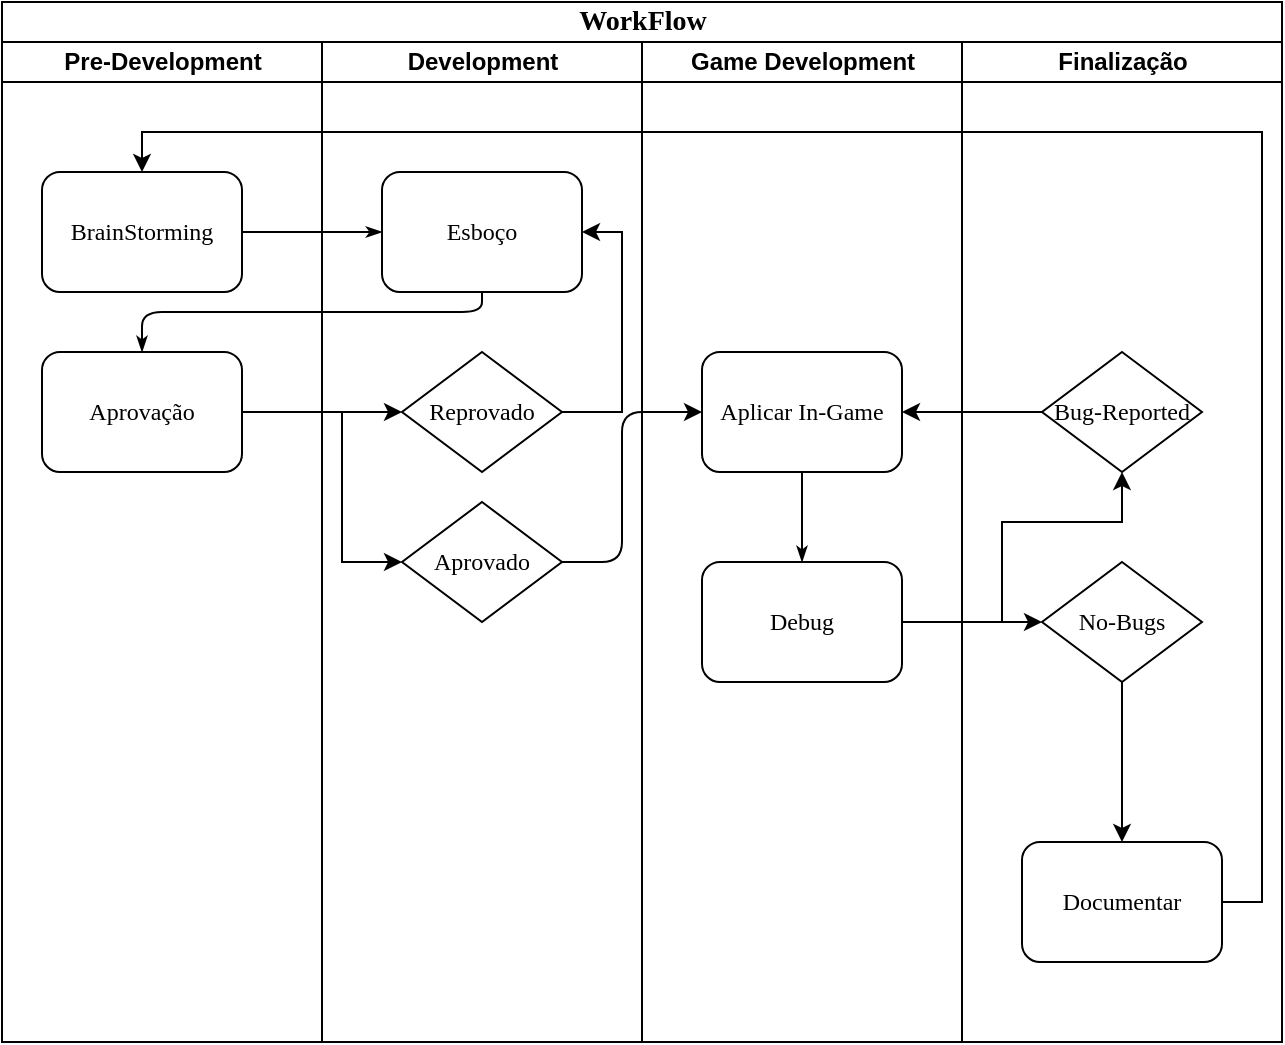 <mxfile version="13.6.6" type="github"><diagram name="Page-1" id="74e2e168-ea6b-b213-b513-2b3c1d86103e"><mxGraphModel dx="966" dy="532" grid="1" gridSize="10" guides="1" tooltips="1" connect="1" arrows="1" fold="1" page="1" pageScale="1" pageWidth="1100" pageHeight="850" background="#ffffff" math="0" shadow="0"><root><mxCell id="0"/><mxCell id="1" parent="0"/><mxCell id="77e6c97f196da883-1" value="WorkFlow" style="swimlane;html=1;childLayout=stackLayout;startSize=20;rounded=0;shadow=0;labelBackgroundColor=none;strokeWidth=1;fontFamily=Verdana;fontSize=14;align=center;" parent="1" vertex="1"><mxGeometry x="70" y="60" width="640" height="520" as="geometry"/></mxCell><mxCell id="77e6c97f196da883-2" value="Pre-Development" style="swimlane;html=1;startSize=20;" parent="77e6c97f196da883-1" vertex="1"><mxGeometry y="20" width="160" height="500" as="geometry"/></mxCell><mxCell id="77e6c97f196da883-8" value="BrainStorming" style="rounded=1;whiteSpace=wrap;html=1;shadow=0;labelBackgroundColor=none;strokeWidth=1;fontFamily=Verdana;fontSize=12;align=center;" parent="77e6c97f196da883-2" vertex="1"><mxGeometry x="20" y="65" width="100" height="60" as="geometry"/></mxCell><mxCell id="77e6c97f196da883-9" value="Aprovação" style="rounded=1;whiteSpace=wrap;html=1;shadow=0;labelBackgroundColor=none;strokeWidth=1;fontFamily=Verdana;fontSize=12;align=center;" parent="77e6c97f196da883-2" vertex="1"><mxGeometry x="20" y="155" width="100" height="60" as="geometry"/></mxCell><mxCell id="77e6c97f196da883-26" style="edgeStyle=orthogonalEdgeStyle;rounded=1;html=1;labelBackgroundColor=none;startArrow=none;startFill=0;startSize=5;endArrow=classicThin;endFill=1;endSize=5;jettySize=auto;orthogonalLoop=1;strokeWidth=1;fontFamily=Verdana;fontSize=8" parent="77e6c97f196da883-1" source="77e6c97f196da883-8" target="77e6c97f196da883-11" edge="1"><mxGeometry relative="1" as="geometry"/></mxCell><mxCell id="77e6c97f196da883-27" style="edgeStyle=orthogonalEdgeStyle;rounded=1;html=1;labelBackgroundColor=none;startArrow=none;startFill=0;startSize=5;endArrow=classicThin;endFill=1;endSize=5;jettySize=auto;orthogonalLoop=1;strokeWidth=1;fontFamily=Verdana;fontSize=8" parent="77e6c97f196da883-1" source="77e6c97f196da883-11" target="77e6c97f196da883-9" edge="1"><mxGeometry relative="1" as="geometry"><Array as="points"><mxPoint x="240" y="155"/><mxPoint x="70" y="155"/></Array></mxGeometry></mxCell><mxCell id="77e6c97f196da883-3" value="Development" style="swimlane;html=1;startSize=20;" parent="77e6c97f196da883-1" vertex="1"><mxGeometry x="160" y="20" width="160" height="500" as="geometry"/></mxCell><mxCell id="77e6c97f196da883-11" value="Esboço" style="rounded=1;whiteSpace=wrap;html=1;shadow=0;labelBackgroundColor=none;strokeWidth=1;fontFamily=Verdana;fontSize=12;align=center;" parent="77e6c97f196da883-3" vertex="1"><mxGeometry x="30" y="65" width="100" height="60" as="geometry"/></mxCell><mxCell id="aXPh3sXHIEHMbGKO-uIf-3" value="Aprovado" style="rhombus;whiteSpace=wrap;html=1;rounded=0;shadow=0;labelBackgroundColor=none;strokeWidth=1;fontFamily=Verdana;fontSize=12;align=center;" vertex="1" parent="77e6c97f196da883-3"><mxGeometry x="40" y="230" width="80" height="60" as="geometry"/></mxCell><mxCell id="aXPh3sXHIEHMbGKO-uIf-12" style="edgeStyle=orthogonalEdgeStyle;rounded=0;orthogonalLoop=1;jettySize=auto;html=1;entryX=1;entryY=0.5;entryDx=0;entryDy=0;" edge="1" parent="77e6c97f196da883-3" source="aXPh3sXHIEHMbGKO-uIf-2" target="77e6c97f196da883-11"><mxGeometry relative="1" as="geometry"><Array as="points"><mxPoint x="150" y="185"/><mxPoint x="150" y="95"/></Array></mxGeometry></mxCell><mxCell id="aXPh3sXHIEHMbGKO-uIf-2" value="Reprovado" style="rhombus;whiteSpace=wrap;html=1;rounded=0;shadow=0;labelBackgroundColor=none;strokeWidth=1;fontFamily=Verdana;fontSize=12;align=center;" vertex="1" parent="77e6c97f196da883-3"><mxGeometry x="40" y="155" width="80" height="60" as="geometry"/></mxCell><mxCell id="77e6c97f196da883-4" value="Game Development" style="swimlane;html=1;startSize=20;" parent="77e6c97f196da883-1" vertex="1"><mxGeometry x="320" y="20" width="160" height="500" as="geometry"/></mxCell><mxCell id="77e6c97f196da883-12" value="Aplicar In-Game" style="rounded=1;whiteSpace=wrap;html=1;shadow=0;labelBackgroundColor=none;strokeWidth=1;fontFamily=Verdana;fontSize=12;align=center;" parent="77e6c97f196da883-4" vertex="1"><mxGeometry x="30" y="155" width="100" height="60" as="geometry"/></mxCell><mxCell id="77e6c97f196da883-29" style="edgeStyle=orthogonalEdgeStyle;rounded=1;html=1;labelBackgroundColor=none;startArrow=none;startFill=0;startSize=5;endArrow=classicThin;endFill=1;endSize=5;jettySize=auto;orthogonalLoop=1;strokeWidth=1;fontFamily=Verdana;fontSize=8;entryX=0.5;entryY=0;entryDx=0;entryDy=0;" parent="77e6c97f196da883-4" source="77e6c97f196da883-12" target="77e6c97f196da883-15" edge="1"><mxGeometry relative="1" as="geometry"><mxPoint x="80" y="240" as="targetPoint"/></mxGeometry></mxCell><mxCell id="77e6c97f196da883-15" value="Debug" style="rounded=1;whiteSpace=wrap;html=1;shadow=0;labelBackgroundColor=none;strokeWidth=1;fontFamily=Verdana;fontSize=12;align=center;" parent="77e6c97f196da883-4" vertex="1"><mxGeometry x="30" y="260" width="100" height="60" as="geometry"/></mxCell><mxCell id="77e6c97f196da883-5" value="Finalização" style="swimlane;html=1;startSize=20;" parent="77e6c97f196da883-1" vertex="1"><mxGeometry x="480" y="20" width="160" height="500" as="geometry"/></mxCell><mxCell id="77e6c97f196da883-17" value="Documentar" style="rounded=1;whiteSpace=wrap;html=1;shadow=0;labelBackgroundColor=none;strokeWidth=1;fontFamily=Verdana;fontSize=12;align=center;" parent="77e6c97f196da883-5" vertex="1"><mxGeometry x="30" y="400" width="100" height="60" as="geometry"/></mxCell><mxCell id="aXPh3sXHIEHMbGKO-uIf-19" style="edgeStyle=orthogonalEdgeStyle;rounded=0;orthogonalLoop=1;jettySize=auto;html=1;entryX=0.5;entryY=0;entryDx=0;entryDy=0;strokeWidth=1;fontSize=14;" edge="1" parent="77e6c97f196da883-5" source="aXPh3sXHIEHMbGKO-uIf-16" target="77e6c97f196da883-17"><mxGeometry relative="1" as="geometry"/></mxCell><mxCell id="aXPh3sXHIEHMbGKO-uIf-16" value="No-Bugs" style="rhombus;whiteSpace=wrap;html=1;rounded=0;shadow=0;labelBackgroundColor=none;strokeWidth=1;fontFamily=Verdana;fontSize=12;align=center;" vertex="1" parent="77e6c97f196da883-5"><mxGeometry x="40" y="260" width="80" height="60" as="geometry"/></mxCell><mxCell id="aXPh3sXHIEHMbGKO-uIf-15" value="Bug-Reported" style="rhombus;whiteSpace=wrap;html=1;rounded=0;shadow=0;labelBackgroundColor=none;strokeWidth=1;fontFamily=Verdana;fontSize=12;align=center;" vertex="1" parent="77e6c97f196da883-5"><mxGeometry x="40" y="155" width="80" height="60" as="geometry"/></mxCell><mxCell id="aXPh3sXHIEHMbGKO-uIf-5" value="" style="endArrow=classic;html=1;exitX=1;exitY=0.5;exitDx=0;exitDy=0;entryX=0;entryY=0.5;entryDx=0;entryDy=0;" edge="1" parent="77e6c97f196da883-1" source="aXPh3sXHIEHMbGKO-uIf-3" target="77e6c97f196da883-12"><mxGeometry width="50" height="50" relative="1" as="geometry"><mxPoint x="330" y="200" as="sourcePoint"/><mxPoint x="380" y="150" as="targetPoint"/><Array as="points"><mxPoint x="310" y="280"/><mxPoint x="310" y="205"/></Array></mxGeometry></mxCell><mxCell id="aXPh3sXHIEHMbGKO-uIf-6" style="edgeStyle=orthogonalEdgeStyle;rounded=0;orthogonalLoop=1;jettySize=auto;html=1;entryX=0;entryY=0.5;entryDx=0;entryDy=0;exitX=1;exitY=0.5;exitDx=0;exitDy=0;" edge="1" parent="77e6c97f196da883-1" source="77e6c97f196da883-9" target="aXPh3sXHIEHMbGKO-uIf-2"><mxGeometry relative="1" as="geometry"><mxPoint x="190" y="206" as="targetPoint"/></mxGeometry></mxCell><mxCell id="aXPh3sXHIEHMbGKO-uIf-7" style="edgeStyle=orthogonalEdgeStyle;rounded=0;orthogonalLoop=1;jettySize=auto;html=1;exitX=1;exitY=0.5;exitDx=0;exitDy=0;entryX=0;entryY=0.5;entryDx=0;entryDy=0;" edge="1" parent="77e6c97f196da883-1" source="77e6c97f196da883-9" target="aXPh3sXHIEHMbGKO-uIf-3"><mxGeometry relative="1" as="geometry"><Array as="points"><mxPoint x="170" y="205"/><mxPoint x="170" y="280"/></Array></mxGeometry></mxCell><mxCell id="aXPh3sXHIEHMbGKO-uIf-13" style="edgeStyle=orthogonalEdgeStyle;rounded=0;orthogonalLoop=1;jettySize=auto;html=1;entryX=0.5;entryY=0;entryDx=0;entryDy=0;" edge="1" parent="77e6c97f196da883-1" source="77e6c97f196da883-17" target="77e6c97f196da883-8"><mxGeometry relative="1" as="geometry"><Array as="points"><mxPoint x="630" y="450"/><mxPoint x="630" y="65"/><mxPoint x="70" y="65"/></Array></mxGeometry></mxCell><mxCell id="aXPh3sXHIEHMbGKO-uIf-17" style="edgeStyle=orthogonalEdgeStyle;rounded=0;orthogonalLoop=1;jettySize=auto;html=1;strokeWidth=1;fontSize=14;" edge="1" parent="77e6c97f196da883-1" source="77e6c97f196da883-15" target="aXPh3sXHIEHMbGKO-uIf-16"><mxGeometry relative="1" as="geometry"/></mxCell><mxCell id="aXPh3sXHIEHMbGKO-uIf-18" style="edgeStyle=orthogonalEdgeStyle;rounded=0;orthogonalLoop=1;jettySize=auto;html=1;entryX=0.5;entryY=1;entryDx=0;entryDy=0;strokeWidth=1;fontSize=14;" edge="1" parent="77e6c97f196da883-1" source="77e6c97f196da883-15" target="aXPh3sXHIEHMbGKO-uIf-15"><mxGeometry relative="1" as="geometry"><Array as="points"><mxPoint x="500" y="310"/><mxPoint x="500" y="260"/><mxPoint x="560" y="260"/></Array></mxGeometry></mxCell><mxCell id="aXPh3sXHIEHMbGKO-uIf-21" style="edgeStyle=orthogonalEdgeStyle;rounded=0;orthogonalLoop=1;jettySize=auto;html=1;strokeWidth=1;fontSize=14;" edge="1" parent="77e6c97f196da883-1" source="aXPh3sXHIEHMbGKO-uIf-15" target="77e6c97f196da883-12"><mxGeometry relative="1" as="geometry"/></mxCell></root></mxGraphModel></diagram></mxfile>